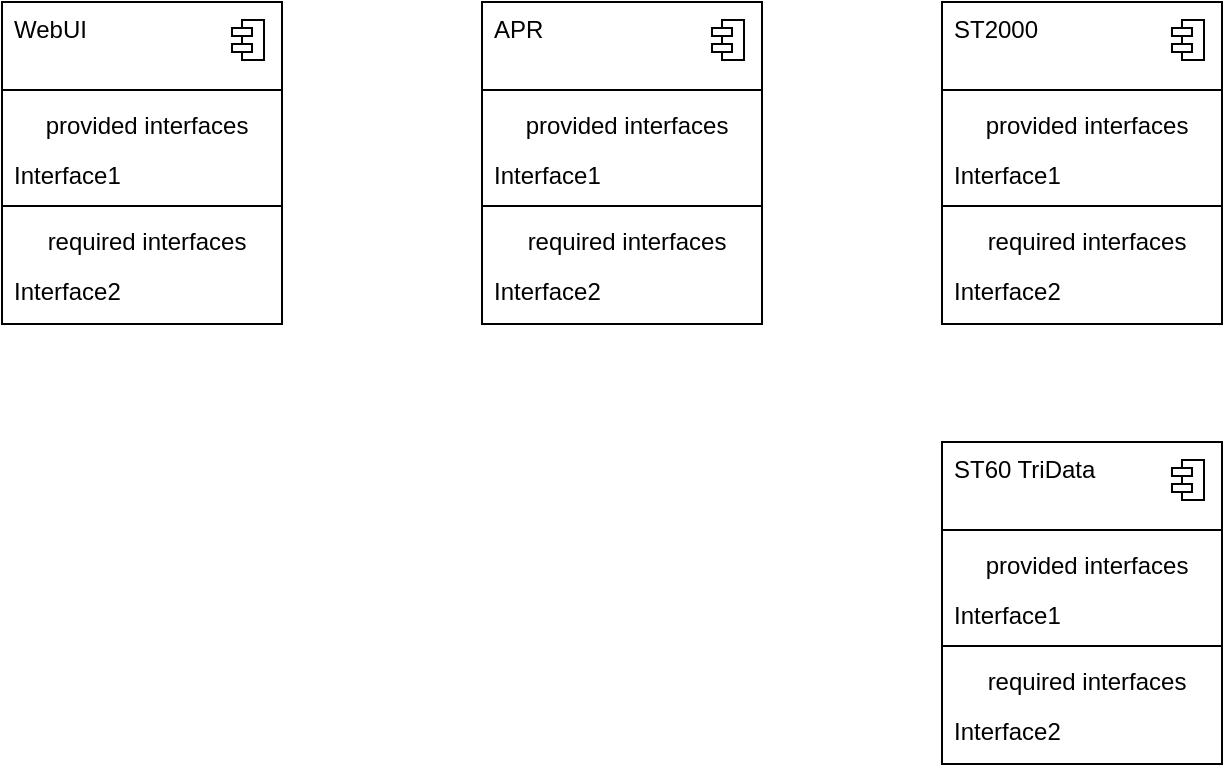 <mxfile>
    <diagram id="71H8qoIj-aoMv_DRcEmX" name="Page-1">
        <mxGraphModel dx="844" dy="672" grid="1" gridSize="10" guides="1" tooltips="1" connect="1" arrows="1" fold="1" page="1" pageScale="1" pageWidth="1169" pageHeight="827" math="0" shadow="0">
            <root>
                <mxCell id="0"/>
                <mxCell id="1" parent="0"/>
                <mxCell id="2" value="" style="fontStyle=1;align=center;verticalAlign=top;childLayout=stackLayout;horizontal=1;horizontalStack=0;resizeParent=1;resizeParentMax=0;resizeLast=0;marginBottom=0;" vertex="1" parent="1">
                    <mxGeometry x="70" y="140" width="140" height="161" as="geometry"/>
                </mxCell>
                <mxCell id="3" value="WebUI" style="html=1;align=left;spacingLeft=4;verticalAlign=top;strokeColor=none;fillColor=none;" vertex="1" parent="2">
                    <mxGeometry width="140" height="40" as="geometry"/>
                </mxCell>
                <mxCell id="4" value="" style="shape=module;jettyWidth=10;jettyHeight=4;" vertex="1" parent="3">
                    <mxGeometry x="1" width="16" height="20" relative="1" as="geometry">
                        <mxPoint x="-25" y="9" as="offset"/>
                    </mxGeometry>
                </mxCell>
                <mxCell id="5" value="" style="line;strokeWidth=1;fillColor=none;align=left;verticalAlign=middle;spacingTop=-1;spacingLeft=3;spacingRight=3;rotatable=0;labelPosition=right;points=[];portConstraint=eastwest;" vertex="1" parent="2">
                    <mxGeometry y="40" width="140" height="8" as="geometry"/>
                </mxCell>
                <mxCell id="6" value="provided interfaces" style="html=1;align=center;spacingLeft=4;verticalAlign=top;strokeColor=none;fillColor=none;" vertex="1" parent="2">
                    <mxGeometry y="48" width="140" height="25" as="geometry"/>
                </mxCell>
                <mxCell id="7" value="Interface1" style="html=1;align=left;spacingLeft=4;verticalAlign=top;strokeColor=none;fillColor=none;" vertex="1" parent="2">
                    <mxGeometry y="73" width="140" height="25" as="geometry"/>
                </mxCell>
                <mxCell id="8" value="" style="line;strokeWidth=1;fillColor=none;align=left;verticalAlign=middle;spacingTop=-1;spacingLeft=3;spacingRight=3;rotatable=0;labelPosition=right;points=[];portConstraint=eastwest;" vertex="1" parent="2">
                    <mxGeometry y="98" width="140" height="8" as="geometry"/>
                </mxCell>
                <mxCell id="9" value="required interfaces" style="html=1;align=center;spacingLeft=4;verticalAlign=top;strokeColor=none;fillColor=none;" vertex="1" parent="2">
                    <mxGeometry y="106" width="140" height="25" as="geometry"/>
                </mxCell>
                <mxCell id="10" value="Interface2" style="html=1;align=left;spacingLeft=4;verticalAlign=top;strokeColor=none;fillColor=none;" vertex="1" parent="2">
                    <mxGeometry y="131" width="140" height="30" as="geometry"/>
                </mxCell>
                <mxCell id="11" value="" style="fontStyle=1;align=center;verticalAlign=top;childLayout=stackLayout;horizontal=1;horizontalStack=0;resizeParent=1;resizeParentMax=0;resizeLast=0;marginBottom=0;" vertex="1" parent="1">
                    <mxGeometry x="310" y="140" width="140" height="161" as="geometry"/>
                </mxCell>
                <mxCell id="12" value="APR&lt;br&gt;" style="html=1;align=left;spacingLeft=4;verticalAlign=top;strokeColor=none;fillColor=none;" vertex="1" parent="11">
                    <mxGeometry width="140" height="40" as="geometry"/>
                </mxCell>
                <mxCell id="13" value="" style="shape=module;jettyWidth=10;jettyHeight=4;" vertex="1" parent="12">
                    <mxGeometry x="1" width="16" height="20" relative="1" as="geometry">
                        <mxPoint x="-25" y="9" as="offset"/>
                    </mxGeometry>
                </mxCell>
                <mxCell id="14" value="" style="line;strokeWidth=1;fillColor=none;align=left;verticalAlign=middle;spacingTop=-1;spacingLeft=3;spacingRight=3;rotatable=0;labelPosition=right;points=[];portConstraint=eastwest;" vertex="1" parent="11">
                    <mxGeometry y="40" width="140" height="8" as="geometry"/>
                </mxCell>
                <mxCell id="15" value="provided interfaces" style="html=1;align=center;spacingLeft=4;verticalAlign=top;strokeColor=none;fillColor=none;" vertex="1" parent="11">
                    <mxGeometry y="48" width="140" height="25" as="geometry"/>
                </mxCell>
                <mxCell id="16" value="Interface1" style="html=1;align=left;spacingLeft=4;verticalAlign=top;strokeColor=none;fillColor=none;" vertex="1" parent="11">
                    <mxGeometry y="73" width="140" height="25" as="geometry"/>
                </mxCell>
                <mxCell id="17" value="" style="line;strokeWidth=1;fillColor=none;align=left;verticalAlign=middle;spacingTop=-1;spacingLeft=3;spacingRight=3;rotatable=0;labelPosition=right;points=[];portConstraint=eastwest;" vertex="1" parent="11">
                    <mxGeometry y="98" width="140" height="8" as="geometry"/>
                </mxCell>
                <mxCell id="18" value="required interfaces" style="html=1;align=center;spacingLeft=4;verticalAlign=top;strokeColor=none;fillColor=none;" vertex="1" parent="11">
                    <mxGeometry y="106" width="140" height="25" as="geometry"/>
                </mxCell>
                <mxCell id="19" value="Interface2" style="html=1;align=left;spacingLeft=4;verticalAlign=top;strokeColor=none;fillColor=none;" vertex="1" parent="11">
                    <mxGeometry y="131" width="140" height="30" as="geometry"/>
                </mxCell>
                <mxCell id="20" value="" style="fontStyle=1;align=center;verticalAlign=top;childLayout=stackLayout;horizontal=1;horizontalStack=0;resizeParent=1;resizeParentMax=0;resizeLast=0;marginBottom=0;" vertex="1" parent="1">
                    <mxGeometry x="540" y="140" width="140" height="161" as="geometry"/>
                </mxCell>
                <mxCell id="21" value="ST2000&lt;br&gt;" style="html=1;align=left;spacingLeft=4;verticalAlign=top;strokeColor=none;fillColor=none;" vertex="1" parent="20">
                    <mxGeometry width="140" height="40" as="geometry"/>
                </mxCell>
                <mxCell id="22" value="" style="shape=module;jettyWidth=10;jettyHeight=4;" vertex="1" parent="21">
                    <mxGeometry x="1" width="16" height="20" relative="1" as="geometry">
                        <mxPoint x="-25" y="9" as="offset"/>
                    </mxGeometry>
                </mxCell>
                <mxCell id="23" value="" style="line;strokeWidth=1;fillColor=none;align=left;verticalAlign=middle;spacingTop=-1;spacingLeft=3;spacingRight=3;rotatable=0;labelPosition=right;points=[];portConstraint=eastwest;" vertex="1" parent="20">
                    <mxGeometry y="40" width="140" height="8" as="geometry"/>
                </mxCell>
                <mxCell id="24" value="provided interfaces" style="html=1;align=center;spacingLeft=4;verticalAlign=top;strokeColor=none;fillColor=none;" vertex="1" parent="20">
                    <mxGeometry y="48" width="140" height="25" as="geometry"/>
                </mxCell>
                <mxCell id="25" value="Interface1" style="html=1;align=left;spacingLeft=4;verticalAlign=top;strokeColor=none;fillColor=none;" vertex="1" parent="20">
                    <mxGeometry y="73" width="140" height="25" as="geometry"/>
                </mxCell>
                <mxCell id="26" value="" style="line;strokeWidth=1;fillColor=none;align=left;verticalAlign=middle;spacingTop=-1;spacingLeft=3;spacingRight=3;rotatable=0;labelPosition=right;points=[];portConstraint=eastwest;" vertex="1" parent="20">
                    <mxGeometry y="98" width="140" height="8" as="geometry"/>
                </mxCell>
                <mxCell id="27" value="required interfaces" style="html=1;align=center;spacingLeft=4;verticalAlign=top;strokeColor=none;fillColor=none;" vertex="1" parent="20">
                    <mxGeometry y="106" width="140" height="25" as="geometry"/>
                </mxCell>
                <mxCell id="28" value="Interface2" style="html=1;align=left;spacingLeft=4;verticalAlign=top;strokeColor=none;fillColor=none;" vertex="1" parent="20">
                    <mxGeometry y="131" width="140" height="30" as="geometry"/>
                </mxCell>
                <mxCell id="29" value="" style="fontStyle=1;align=center;verticalAlign=top;childLayout=stackLayout;horizontal=1;horizontalStack=0;resizeParent=1;resizeParentMax=0;resizeLast=0;marginBottom=0;" vertex="1" parent="1">
                    <mxGeometry x="540" y="360" width="140" height="161" as="geometry"/>
                </mxCell>
                <mxCell id="30" value="ST60 TriData" style="html=1;align=left;spacingLeft=4;verticalAlign=top;strokeColor=none;fillColor=none;" vertex="1" parent="29">
                    <mxGeometry width="140" height="40" as="geometry"/>
                </mxCell>
                <mxCell id="31" value="" style="shape=module;jettyWidth=10;jettyHeight=4;" vertex="1" parent="30">
                    <mxGeometry x="1" width="16" height="20" relative="1" as="geometry">
                        <mxPoint x="-25" y="9" as="offset"/>
                    </mxGeometry>
                </mxCell>
                <mxCell id="32" value="" style="line;strokeWidth=1;fillColor=none;align=left;verticalAlign=middle;spacingTop=-1;spacingLeft=3;spacingRight=3;rotatable=0;labelPosition=right;points=[];portConstraint=eastwest;" vertex="1" parent="29">
                    <mxGeometry y="40" width="140" height="8" as="geometry"/>
                </mxCell>
                <mxCell id="33" value="provided interfaces" style="html=1;align=center;spacingLeft=4;verticalAlign=top;strokeColor=none;fillColor=none;" vertex="1" parent="29">
                    <mxGeometry y="48" width="140" height="25" as="geometry"/>
                </mxCell>
                <mxCell id="34" value="Interface1" style="html=1;align=left;spacingLeft=4;verticalAlign=top;strokeColor=none;fillColor=none;" vertex="1" parent="29">
                    <mxGeometry y="73" width="140" height="25" as="geometry"/>
                </mxCell>
                <mxCell id="35" value="" style="line;strokeWidth=1;fillColor=none;align=left;verticalAlign=middle;spacingTop=-1;spacingLeft=3;spacingRight=3;rotatable=0;labelPosition=right;points=[];portConstraint=eastwest;" vertex="1" parent="29">
                    <mxGeometry y="98" width="140" height="8" as="geometry"/>
                </mxCell>
                <mxCell id="36" value="required interfaces" style="html=1;align=center;spacingLeft=4;verticalAlign=top;strokeColor=none;fillColor=none;" vertex="1" parent="29">
                    <mxGeometry y="106" width="140" height="25" as="geometry"/>
                </mxCell>
                <mxCell id="37" value="Interface2" style="html=1;align=left;spacingLeft=4;verticalAlign=top;strokeColor=none;fillColor=none;" vertex="1" parent="29">
                    <mxGeometry y="131" width="140" height="30" as="geometry"/>
                </mxCell>
            </root>
        </mxGraphModel>
    </diagram>
</mxfile>